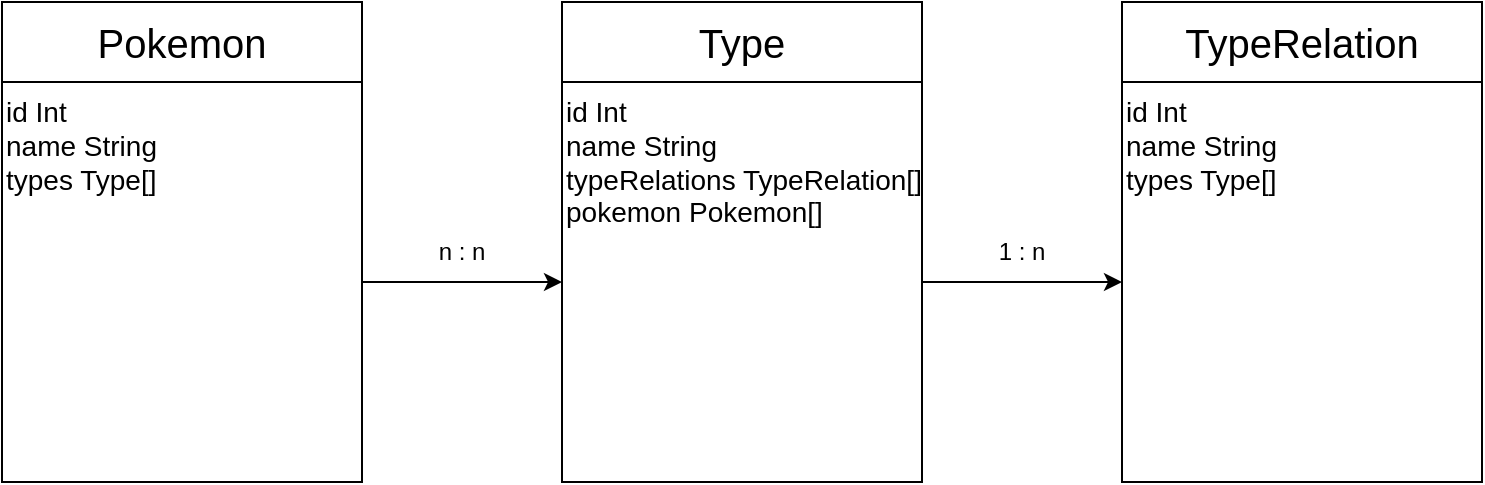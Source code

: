 <mxfile version="22.1.2" type="device">
  <diagram name="Página-1" id="TAmgZCSkEHnbTWzDcRUJ">
    <mxGraphModel dx="1687" dy="993" grid="1" gridSize="10" guides="1" tooltips="1" connect="1" arrows="1" fold="1" page="1" pageScale="1" pageWidth="827" pageHeight="1169" math="0" shadow="0">
      <root>
        <mxCell id="0" />
        <mxCell id="1" parent="0" />
        <mxCell id="sikTr671wObaQ0UYQceW-2" value="&lt;font style=&quot;font-size: 20px;&quot;&gt;Pokemon&lt;/font&gt;" style="rounded=0;whiteSpace=wrap;html=1;" vertex="1" parent="1">
          <mxGeometry x="40" y="80" width="180" height="40" as="geometry" />
        </mxCell>
        <mxCell id="sikTr671wObaQ0UYQceW-8" style="edgeStyle=orthogonalEdgeStyle;rounded=0;orthogonalLoop=1;jettySize=auto;html=1;entryX=0;entryY=0.5;entryDx=0;entryDy=0;" edge="1" parent="1" source="sikTr671wObaQ0UYQceW-3" target="sikTr671wObaQ0UYQceW-5">
          <mxGeometry relative="1" as="geometry">
            <mxPoint x="310" y="220" as="targetPoint" />
          </mxGeometry>
        </mxCell>
        <mxCell id="sikTr671wObaQ0UYQceW-3" value="&lt;font style=&quot;font-size: 14px;&quot;&gt;id Int&lt;br&gt;name String&lt;br&gt;types Type[]&lt;br&gt;&lt;br&gt;&lt;/font&gt;" style="rounded=0;whiteSpace=wrap;html=1;align=left;verticalAlign=top;" vertex="1" parent="1">
          <mxGeometry x="40" y="120" width="180" height="200" as="geometry" />
        </mxCell>
        <mxCell id="sikTr671wObaQ0UYQceW-4" value="&lt;font style=&quot;font-size: 20px;&quot;&gt;Type&lt;br&gt;&lt;/font&gt;" style="rounded=0;whiteSpace=wrap;html=1;" vertex="1" parent="1">
          <mxGeometry x="320" y="80" width="180" height="40" as="geometry" />
        </mxCell>
        <mxCell id="sikTr671wObaQ0UYQceW-10" style="edgeStyle=orthogonalEdgeStyle;rounded=0;orthogonalLoop=1;jettySize=auto;html=1;entryX=0;entryY=0.5;entryDx=0;entryDy=0;" edge="1" parent="1" source="sikTr671wObaQ0UYQceW-5" target="sikTr671wObaQ0UYQceW-7">
          <mxGeometry relative="1" as="geometry" />
        </mxCell>
        <mxCell id="sikTr671wObaQ0UYQceW-5" value="&lt;font style=&quot;font-size: 14px;&quot;&gt;id Int&lt;br&gt;name String&lt;br&gt;typeRelations TypeRelation[]&lt;br&gt;pokemon Pokemon[]&lt;br&gt;&lt;br&gt;&lt;/font&gt;" style="rounded=0;whiteSpace=wrap;html=1;align=left;verticalAlign=top;" vertex="1" parent="1">
          <mxGeometry x="320" y="120" width="180" height="200" as="geometry" />
        </mxCell>
        <mxCell id="sikTr671wObaQ0UYQceW-6" value="&lt;font style=&quot;font-size: 20px;&quot;&gt;TypeRelation&lt;br&gt;&lt;/font&gt;" style="rounded=0;whiteSpace=wrap;html=1;" vertex="1" parent="1">
          <mxGeometry x="600" y="80" width="180" height="40" as="geometry" />
        </mxCell>
        <mxCell id="sikTr671wObaQ0UYQceW-7" value="&lt;font style=&quot;font-size: 14px;&quot;&gt;id Int&lt;br&gt;name String&lt;br&gt;types Type[]&lt;br&gt;&lt;br&gt;&lt;/font&gt;" style="rounded=0;whiteSpace=wrap;html=1;align=left;verticalAlign=top;" vertex="1" parent="1">
          <mxGeometry x="600" y="120" width="180" height="200" as="geometry" />
        </mxCell>
        <mxCell id="sikTr671wObaQ0UYQceW-9" value="n : n" style="text;html=1;strokeColor=none;fillColor=none;align=center;verticalAlign=middle;whiteSpace=wrap;rounded=0;" vertex="1" parent="1">
          <mxGeometry x="240" y="190" width="60" height="30" as="geometry" />
        </mxCell>
        <mxCell id="sikTr671wObaQ0UYQceW-11" value="1 : n" style="text;html=1;strokeColor=none;fillColor=none;align=center;verticalAlign=middle;whiteSpace=wrap;rounded=0;" vertex="1" parent="1">
          <mxGeometry x="520" y="190" width="60" height="30" as="geometry" />
        </mxCell>
      </root>
    </mxGraphModel>
  </diagram>
</mxfile>
